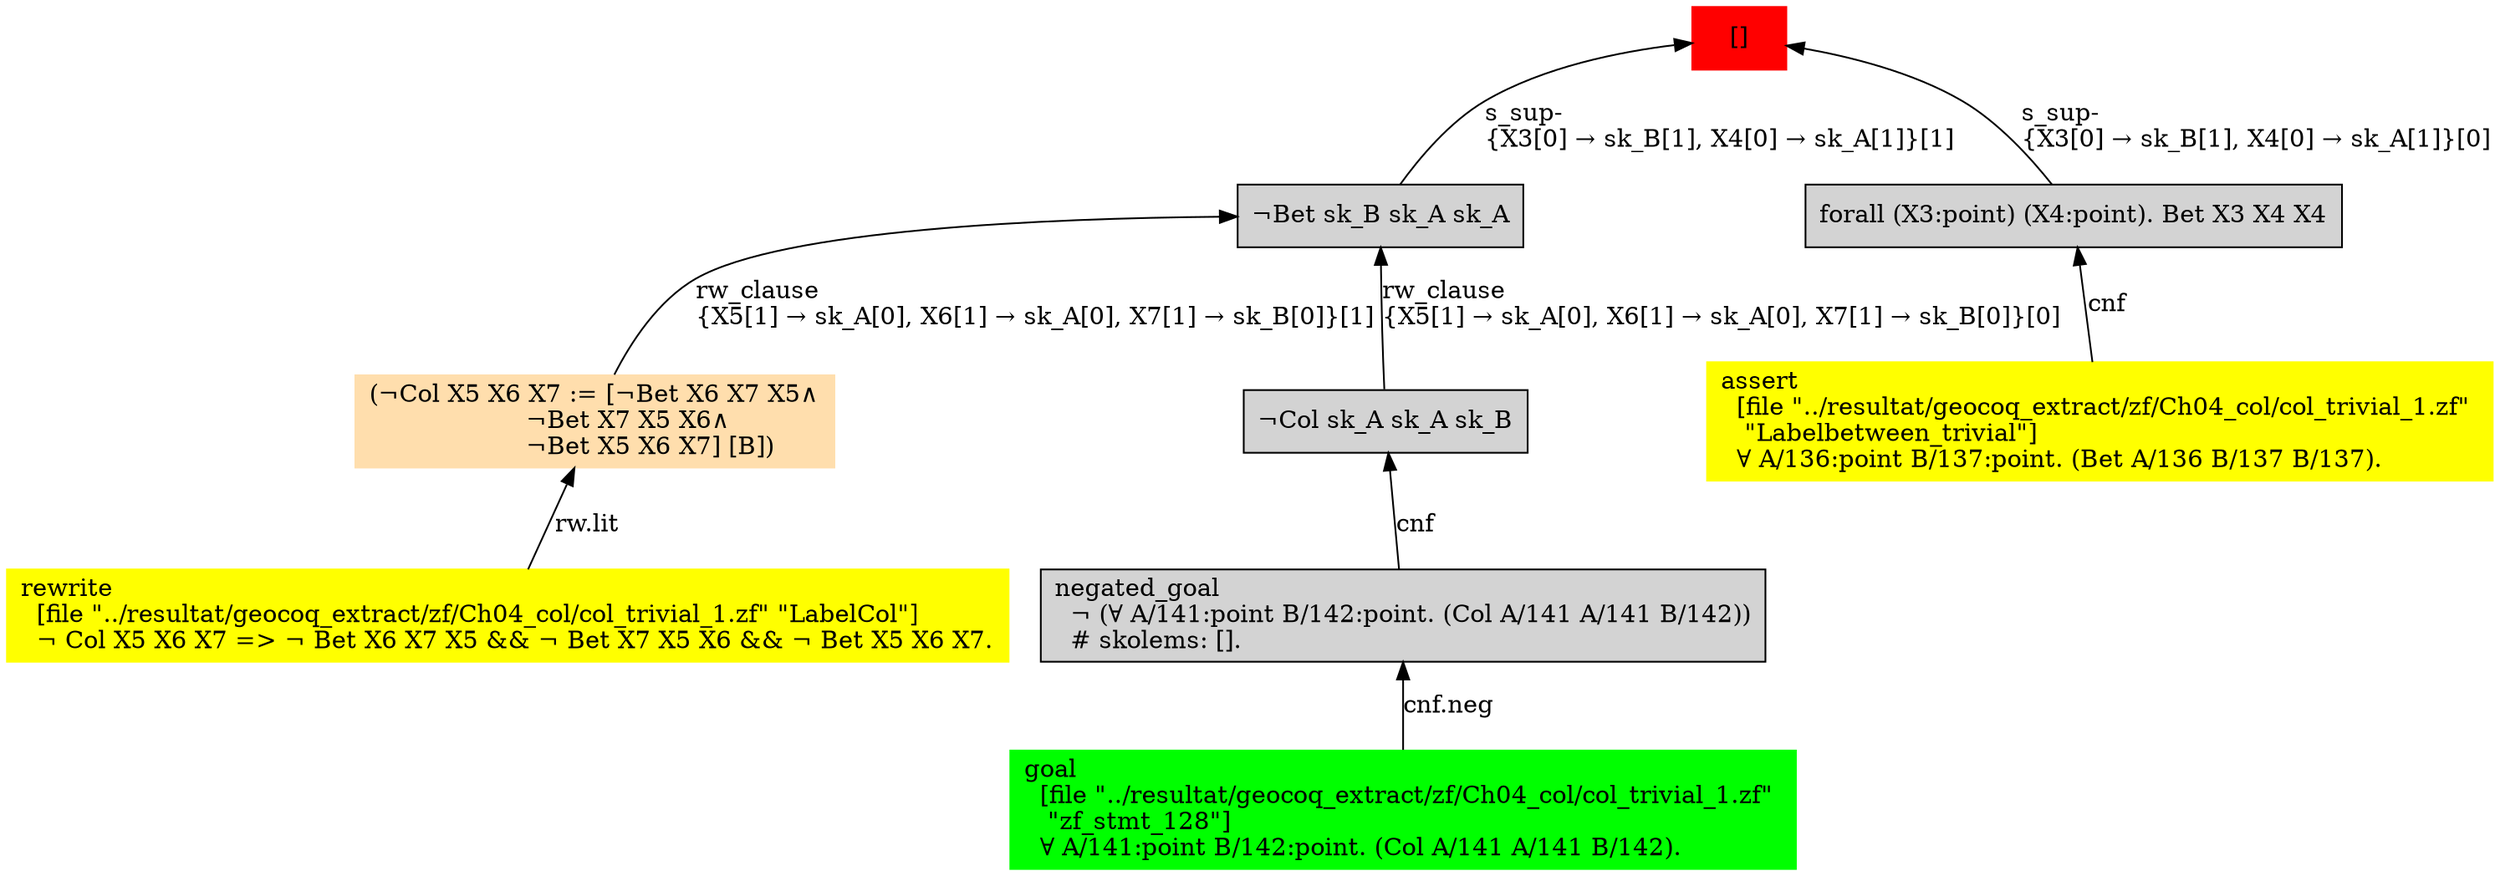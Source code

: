 digraph "unsat_graph" {
  vertex_0 [color=red, label="[]", shape=box, style=filled];
  vertex_0 -> vertex_1 [label="s_sup-\l\{X3[0] → sk_B[1], X4[0] → sk_A[1]\}[1]\l", dir="back"];
  vertex_1 [shape=box, label="¬Bet sk_B sk_A sk_A\l", style=filled];
  vertex_1 -> vertex_2 [label="rw_clause\l\{X5[1] → sk_A[0], X6[1] → sk_A[0], X7[1] → sk_B[0]\}[1]\l", dir="back"];
  vertex_2 [color=navajowhite, shape=box, label="(¬Col X5 X6 X7 := [¬Bet X6 X7 X5∧\l                    ¬Bet X7 X5 X6∧\l                    ¬Bet X5 X6 X7] [B])\l", style=filled];
  vertex_2 -> vertex_3 [label="rw.lit", dir="back"];
  vertex_3 [color=yellow, shape=box, label="rewrite\l  [file \"../resultat/geocoq_extract/zf/Ch04_col/col_trivial_1.zf\" \"LabelCol\"]\l  ¬ Col X5 X6 X7 =\> ¬ Bet X6 X7 X5 && ¬ Bet X7 X5 X6 && ¬ Bet X5 X6 X7.\l", style=filled];
  vertex_1 -> vertex_4 [label="rw_clause\l\{X5[1] → sk_A[0], X6[1] → sk_A[0], X7[1] → sk_B[0]\}[0]\l", dir="back"];
  vertex_4 [shape=box, label="¬Col sk_A sk_A sk_B\l", style=filled];
  vertex_4 -> vertex_5 [label="cnf", dir="back"];
  vertex_5 [shape=box, label="negated_goal\l  ¬ (∀ A/141:point B/142:point. (Col A/141 A/141 B/142))\l  # skolems: [].\l", style=filled];
  vertex_5 -> vertex_6 [label="cnf.neg", dir="back"];
  vertex_6 [color=green, shape=box, label="goal\l  [file \"../resultat/geocoq_extract/zf/Ch04_col/col_trivial_1.zf\" \l   \"zf_stmt_128\"]\l  ∀ A/141:point B/142:point. (Col A/141 A/141 B/142).\l", style=filled];
  vertex_0 -> vertex_7 [label="s_sup-\l\{X3[0] → sk_B[1], X4[0] → sk_A[1]\}[0]\l", dir="back"];
  vertex_7 [shape=box, label="forall (X3:point) (X4:point). Bet X3 X4 X4\l", style=filled];
  vertex_7 -> vertex_8 [label="cnf", dir="back"];
  vertex_8 [color=yellow, shape=box, label="assert\l  [file \"../resultat/geocoq_extract/zf/Ch04_col/col_trivial_1.zf\" \l   \"Labelbetween_trivial\"]\l  ∀ A/136:point B/137:point. (Bet A/136 B/137 B/137).\l", style=filled];
  }


